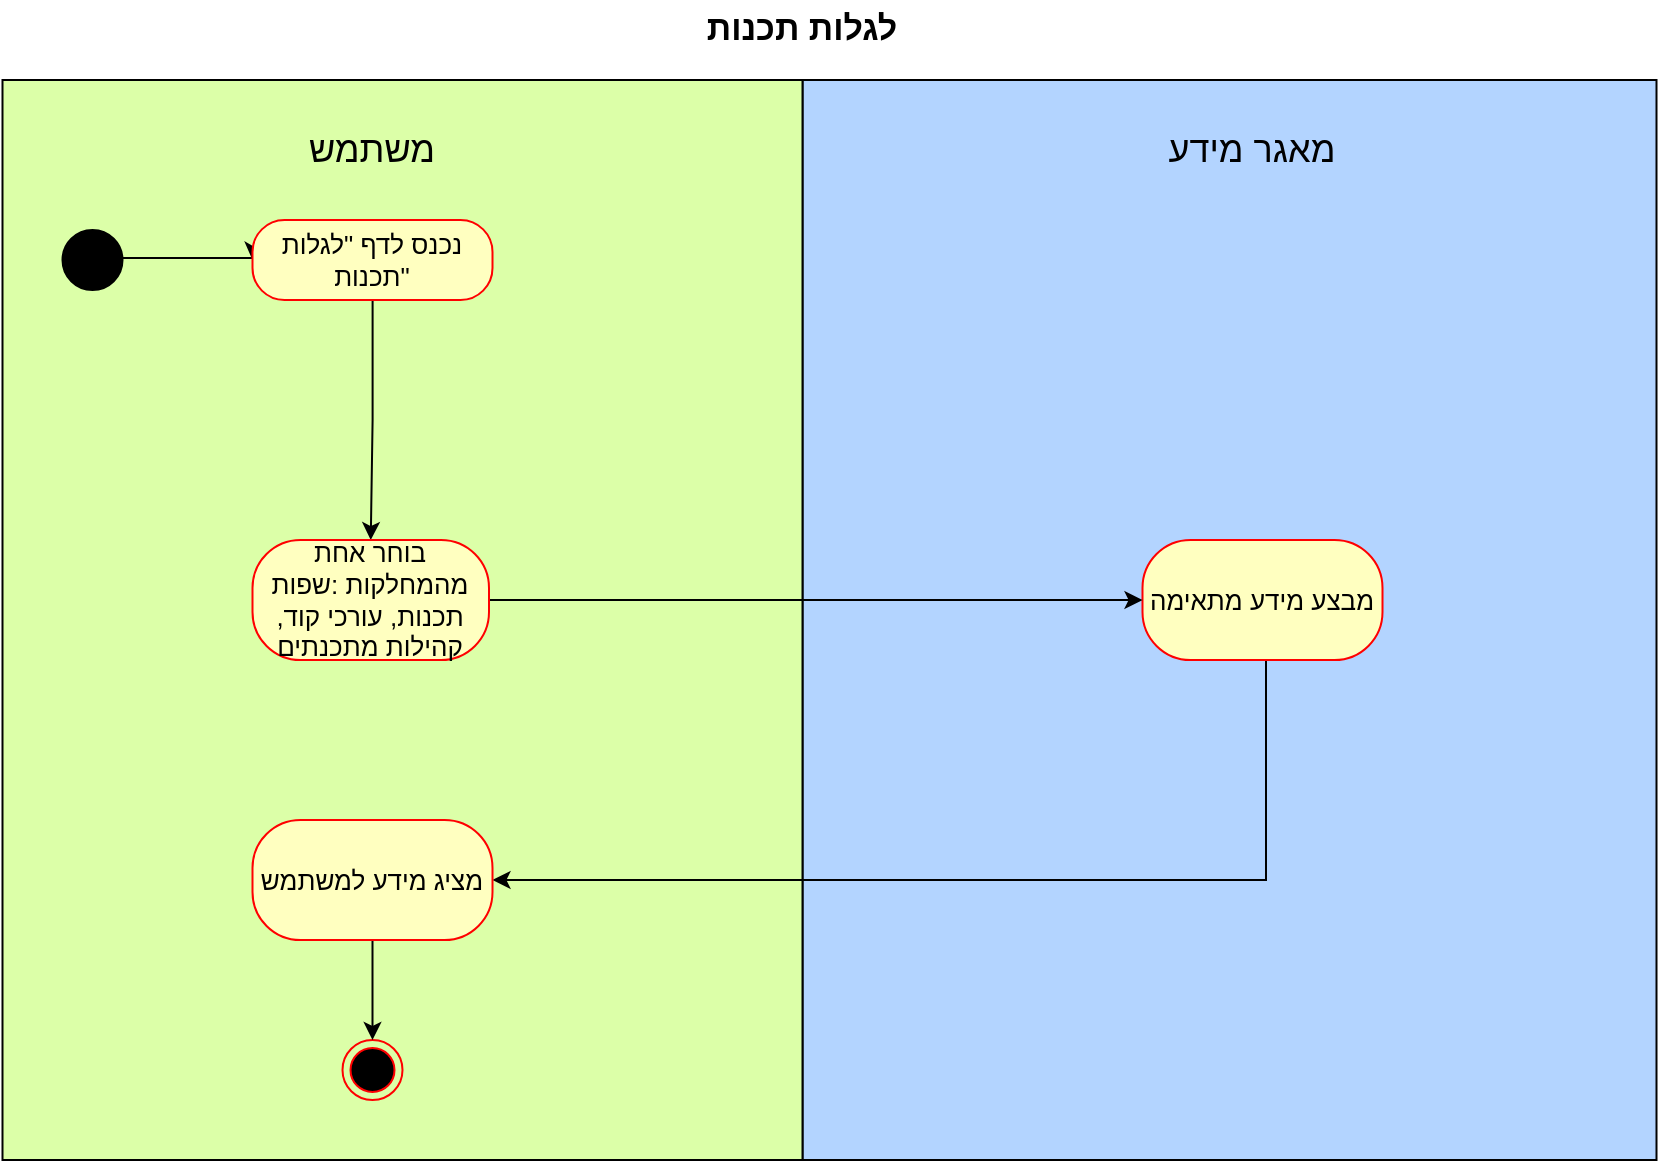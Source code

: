 <mxfile version="15.4.0" type="device"><diagram id="mAraEoghddC3gB8utgRI" name="Page-1"><mxGraphModel dx="1851" dy="-9937" grid="1" gridSize="10" guides="1" tooltips="1" connect="1" arrows="1" fold="1" page="1" pageScale="1" pageWidth="827" pageHeight="1169" math="0" shadow="0"><root><mxCell id="0"/><mxCell id="1" parent="0"/><mxCell id="Y6VPC1DQkzYFUPKL6EvM-1" value="" style="rounded=0;whiteSpace=wrap;html=1;fillColor=#B3D4FF;" parent="1" vertex="1"><mxGeometry x="363.25" y="10910" width="427" height="540" as="geometry"/></mxCell><mxCell id="Y6VPC1DQkzYFUPKL6EvM-2" value="" style="rounded=0;whiteSpace=wrap;html=1;fillColor=#DCFFA8;" parent="1" vertex="1"><mxGeometry x="-36.75" y="10910" width="400" height="540" as="geometry"/></mxCell><mxCell id="Y6VPC1DQkzYFUPKL6EvM-3" value="&lt;span style=&quot;font-size: 18px&quot;&gt;משתמש&lt;/span&gt;" style="text;html=1;strokeColor=none;fillColor=none;align=center;verticalAlign=middle;whiteSpace=wrap;rounded=0;" parent="1" vertex="1"><mxGeometry x="78.25" y="10930" width="140" height="30" as="geometry"/></mxCell><mxCell id="Y6VPC1DQkzYFUPKL6EvM-4" value="&lt;font style=&quot;font-size: 18px&quot;&gt;מאגר מידע&lt;/font&gt;" style="text;html=1;strokeColor=none;fillColor=none;align=center;verticalAlign=middle;whiteSpace=wrap;rounded=0;" parent="1" vertex="1"><mxGeometry x="533.25" y="10930" width="110" height="30" as="geometry"/></mxCell><mxCell id="Y6VPC1DQkzYFUPKL6EvM-5" value="" style="edgeStyle=orthogonalEdgeStyle;rounded=0;orthogonalLoop=1;jettySize=auto;html=1;entryX=0;entryY=0.5;entryDx=0;entryDy=0;" parent="1" source="Y6VPC1DQkzYFUPKL6EvM-6" target="Y6VPC1DQkzYFUPKL6EvM-10" edge="1"><mxGeometry relative="1" as="geometry"><Array as="points"><mxPoint x="88.25" y="10999"/></Array><mxPoint x="74" y="10998.575" as="targetPoint"/></mxGeometry></mxCell><mxCell id="Y6VPC1DQkzYFUPKL6EvM-6" value="" style="ellipse;whiteSpace=wrap;html=1;aspect=fixed;fontSize=18;fillColor=#000000;" parent="1" vertex="1"><mxGeometry x="-6.75" y="10985" width="30" height="30" as="geometry"/></mxCell><mxCell id="Y6VPC1DQkzYFUPKL6EvM-7" value="" style="ellipse;html=1;shape=endState;fillColor=#000000;strokeColor=#ff0000;fontSize=11;" parent="1" vertex="1"><mxGeometry x="133.25" y="11390" width="30" height="30" as="geometry"/></mxCell><mxCell id="Y6VPC1DQkzYFUPKL6EvM-8" value="לגלות תכנות" style="text;html=1;strokeColor=none;fillColor=none;align=center;verticalAlign=middle;whiteSpace=wrap;rounded=0;fontStyle=1;fontSize=17;" parent="1" vertex="1"><mxGeometry x="313.25" y="10870" width="100" height="30" as="geometry"/></mxCell><mxCell id="Y6VPC1DQkzYFUPKL6EvM-9" style="edgeStyle=orthogonalEdgeStyle;rounded=0;orthogonalLoop=1;jettySize=auto;html=1;fontSize=13;entryX=0.5;entryY=0;entryDx=0;entryDy=0;" parent="1" source="Y6VPC1DQkzYFUPKL6EvM-10" target="Y6VPC1DQkzYFUPKL6EvM-18" edge="1"><mxGeometry relative="1" as="geometry"><mxPoint x="148.25" y="11120" as="targetPoint"/></mxGeometry></mxCell><mxCell id="Y6VPC1DQkzYFUPKL6EvM-10" value="נכנס לדף &quot;לגלות תכנות&quot;" style="rounded=1;whiteSpace=wrap;html=1;arcSize=40;fontColor=#000000;fillColor=#ffffc0;strokeColor=#ff0000;fontSize=13;" parent="1" vertex="1"><mxGeometry x="88.25" y="10980" width="120" height="40" as="geometry"/></mxCell><mxCell id="Y6VPC1DQkzYFUPKL6EvM-11" style="edgeStyle=orthogonalEdgeStyle;rounded=0;orthogonalLoop=1;jettySize=auto;html=1;exitX=0.5;exitY=1;exitDx=0;exitDy=0;fontSize=13;" parent="1" edge="1"><mxGeometry relative="1" as="geometry"><mxPoint x="303.25" y="11020" as="sourcePoint"/><mxPoint x="303.25" y="11020" as="targetPoint"/></mxGeometry></mxCell><mxCell id="Y6VPC1DQkzYFUPKL6EvM-14" value="" style="edgeStyle=orthogonalEdgeStyle;rounded=0;orthogonalLoop=1;jettySize=auto;html=1;entryX=1;entryY=0.5;entryDx=0;entryDy=0;" parent="1" source="Y6VPC1DQkzYFUPKL6EvM-15" target="Y6VPC1DQkzYFUPKL6EvM-17" edge="1"><mxGeometry relative="1" as="geometry"><Array as="points"><mxPoint x="595" y="11310"/></Array></mxGeometry></mxCell><mxCell id="Y6VPC1DQkzYFUPKL6EvM-15" value="מבצע מידע מתאימה" style="whiteSpace=wrap;html=1;rounded=1;fontSize=13;fontColor=#000000;strokeColor=#ff0000;fillColor=#ffffc0;arcSize=40;" parent="1" vertex="1"><mxGeometry x="533.25" y="11140" width="120" height="60" as="geometry"/></mxCell><mxCell id="Y6VPC1DQkzYFUPKL6EvM-16" style="edgeStyle=orthogonalEdgeStyle;rounded=0;orthogonalLoop=1;jettySize=auto;html=1;entryX=0.5;entryY=0;entryDx=0;entryDy=0;" parent="1" source="Y6VPC1DQkzYFUPKL6EvM-17" target="Y6VPC1DQkzYFUPKL6EvM-7" edge="1"><mxGeometry relative="1" as="geometry"/></mxCell><mxCell id="Y6VPC1DQkzYFUPKL6EvM-17" value="מציג מידע למשתמש" style="whiteSpace=wrap;html=1;rounded=1;fontSize=13;fontColor=#000000;strokeColor=#ff0000;fillColor=#ffffc0;arcSize=40;" parent="1" vertex="1"><mxGeometry x="88.25" y="11280" width="120" height="60" as="geometry"/></mxCell><mxCell id="Y6VPC1DQkzYFUPKL6EvM-19" style="edgeStyle=orthogonalEdgeStyle;rounded=0;orthogonalLoop=1;jettySize=auto;html=1;entryX=0;entryY=0.5;entryDx=0;entryDy=0;" parent="1" source="Y6VPC1DQkzYFUPKL6EvM-18" target="Y6VPC1DQkzYFUPKL6EvM-15" edge="1"><mxGeometry relative="1" as="geometry"/></mxCell><mxCell id="Y6VPC1DQkzYFUPKL6EvM-18" value="&lt;font style=&quot;font-size: 13px&quot;&gt;בוחר אחת מהמחלקות :שפות תכנות, עורכי קוד, קהילות מתכנתים&lt;/font&gt;" style="rounded=1;whiteSpace=wrap;html=1;arcSize=40;fontColor=#000000;fillColor=#ffffc0;strokeColor=#ff0000;fontSize=13;" parent="1" vertex="1"><mxGeometry x="88.25" y="11140" width="118.25" height="60" as="geometry"/></mxCell></root></mxGraphModel></diagram></mxfile>